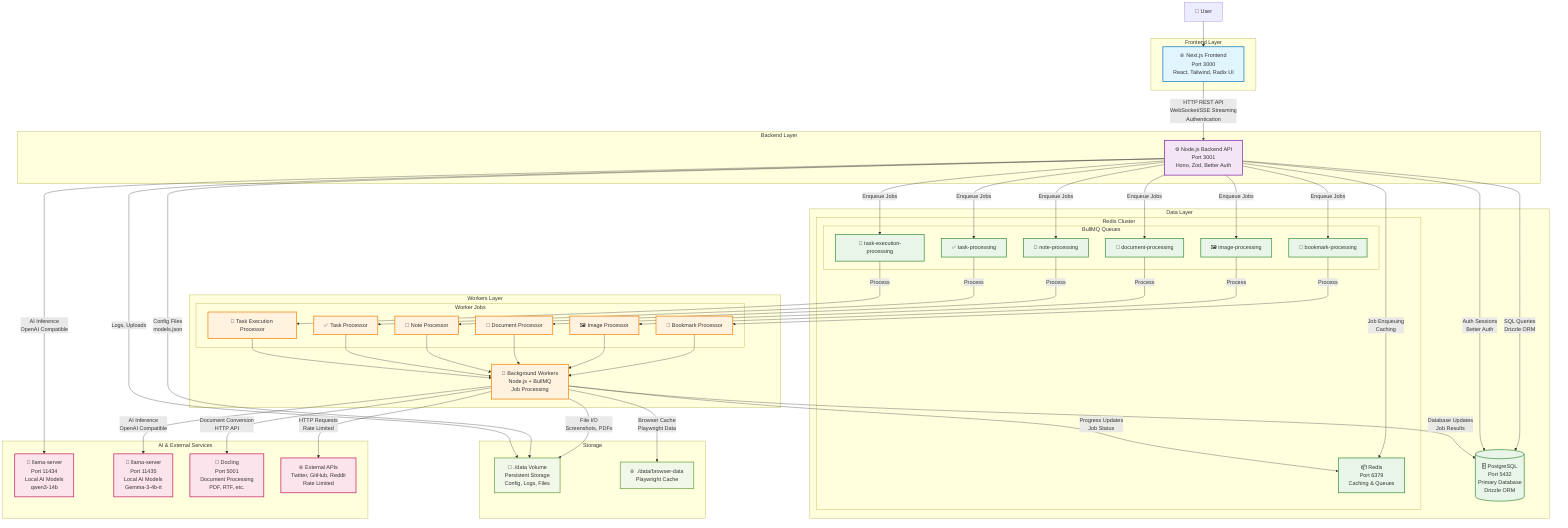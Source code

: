 graph TB
    %% Users
    User[👤 User]
    
    %% Frontend Layer
    subgraph "Frontend Layer"
        Frontend[🌐 Next.js Frontend<br/>Port 3000<br/>React, Tailwind, Radix UI]
    end
    
    %% Backend Layer  
    subgraph "Backend Layer"
        Backend[⚙️ Node.js Backend API<br/>Port 3001<br/>Hono, Zod, Better Auth]
    end
    
    %% Workers Layer
    subgraph "Workers Layer"
        Workers[🔄 Background Workers<br/>Node.js + BullMQ<br/>Job Processing]
        
        subgraph "Worker Jobs"
            BookmarkJob[📎 Bookmark Processor]
            ImageJob[🖼️ Image Processor]  
            DocJob[📄 Document Processor]
            NoteJob[📝 Note Processor]
            TaskJob[✅ Task Processor]
            TaskExecJob[🤖 Task Execution Processor]
        end
    end
    
    %% Data Layer
    subgraph "Data Layer"
        subgraph "Redis Cluster"
            Redis[📦 Redis<br/>Port 6379<br/>Caching & Queues]
            
            subgraph "BullMQ Queues"
                BookmarkQ["📎 bookmark-processing"]
                ImageQ["🖼️ image-processing"] 
                DocQ["📄 document-processing"]
                NoteQ["📝 note-processing"]
                TaskQ["✅ task-processing"]
                TaskExecQ["🤖 task-execution-processing"]
            end
        end
        
        Postgres[(🗄️ PostgreSQL<br/>Port 5432<br/>Primary Database<br/>Drizzle ORM)]
    end
    
    %% External Services
    subgraph "AI & External Services"
        LlamaCppBackend[🧠 llama-server<br/>Port 11434<br/>Local AI Models<br/>qwen3-14b]
        LlamaCppWorkers[🧠 llama-server<br/>Port 11435<br/>Local AI Models<br/>Gemma-3-4b-it]
        Docling[📑 Docling<br/>Port 5001<br/>Document Processing<br/>PDF, RTF, etc.]
        ExtAPIs[🌐 External APIs<br/>Twitter, GitHub, Reddit<br/>Rate Limited]
    end
    
    %% File System
    subgraph "Storage"
        DataVol[📁 ./data Volume<br/>Persistent Storage<br/>Config, Logs, Files]
        BrowserData[🌐 ./data/browser-data<br/>Playwright Cache]
    end
    
    %% User Interactions
    User --> Frontend
    
    %% Frontend to Backend
    Frontend -->|HTTP REST API<br/>WebSocket/SSE Streaming<br/>Authentication| Backend
    
    %% Backend to Data Layer
    Backend -->|SQL Queries<br/>Drizzle ORM| Postgres
    Backend -->|Job Enqueuing<br/>Caching| Redis
    Backend -->|Auth Sessions<br/>Better Auth| Postgres
    Backend -->|AI Inference<br/>OpenAI Compatible| LlamaCppBackend
    
    %% Workers Communication
    Backend -->|Enqueue Jobs| BookmarkQ
    Backend -->|Enqueue Jobs| ImageQ
    Backend -->|Enqueue Jobs| DocQ
    Backend -->|Enqueue Jobs| NoteQ
    Backend -->|Enqueue Jobs| TaskQ
    Backend -->|Enqueue Jobs| TaskExecQ
    
    %% Queue Processing
    BookmarkQ -->|Process| BookmarkJob
    ImageQ -->|Process| ImageJob
    DocQ -->|Process| DocJob
    NoteQ -->|Process| NoteJob
    TaskQ -->|Process| TaskJob
    TaskExecQ -->|Process| TaskExecJob
    
    %% Worker Jobs to Workers
    BookmarkJob --> Workers
    ImageJob --> Workers
    DocJob --> Workers
    NoteJob --> Workers
    TaskJob --> Workers
    TaskExecJob --> Workers
    
    %% Workers to External Services
    Workers -->|HTTP Requests<br/>Rate Limited| ExtAPIs
    Workers -->|AI Inference<br/>OpenAI Compatible| LlamaCppWorkers
    Workers -->|Document Conversion<br/>HTTP API| Docling
    Workers -->|Database Updates<br/>Job Results| Postgres
    Workers -->|Progress Updates<br/>Job Status| Redis
    
    %% Storage Access
    Workers -->|File I/O<br/>Screenshots, PDFs| DataVol
    Workers -->|Browser Cache<br/>Playwright Data| BrowserData
    Backend -->|Config Files<br/>models.json| DataVol
    Backend -->|Logs, Uploads| DataVol
    
    %% Styling
    classDef frontend fill:#e1f5fe,stroke:#0277bd,stroke-width:2px
    classDef backend fill:#f3e5f5,stroke:#7b1fa2,stroke-width:2px
    classDef workers fill:#fff3e0,stroke:#f57c00,stroke-width:2px
    classDef data fill:#e8f5e8,stroke:#388e3c,stroke-width:2px
    classDef external fill:#fce4ec,stroke:#c2185b,stroke-width:2px
    classDef storage fill:#f1f8e9,stroke:#689f38,stroke-width:2px
    
    class Frontend frontend
    class Backend backend
    class Workers,BookmarkJob,ImageJob,DocJob,NoteJob,TaskJob,TaskExecJob workers
    class Redis,Postgres,BookmarkQ,ImageQ,DocQ,NoteQ,TaskQ,TaskExecQ data
    class LlamaCppBackend,LlamaCppWorkers,Docling,ExtAPIs external
    class DataVol,BrowserData storage